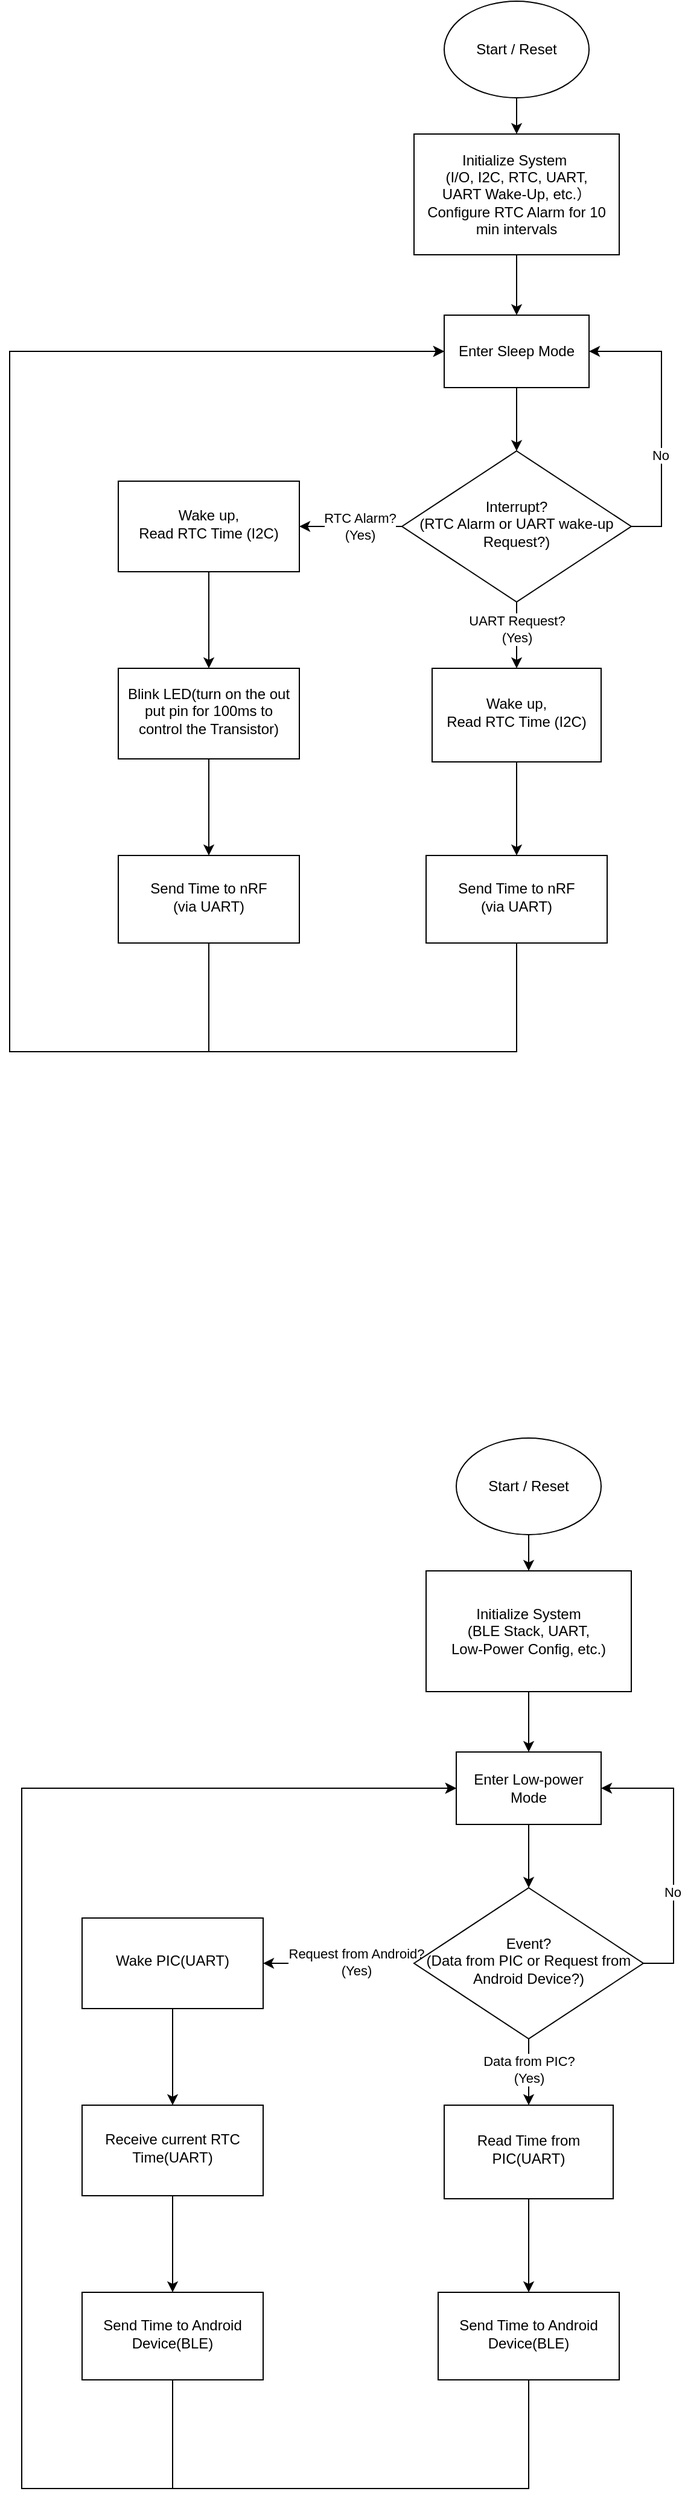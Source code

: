 <mxfile version="26.1.0">
  <diagram id="C5RBs43oDa-KdzZeNtuy" name="Page-1">
    <mxGraphModel dx="2099" dy="807" grid="1" gridSize="10" guides="1" tooltips="1" connect="1" arrows="1" fold="1" page="1" pageScale="1" pageWidth="827" pageHeight="1169" math="0" shadow="0">
      <root>
        <mxCell id="WIyWlLk6GJQsqaUBKTNV-0" />
        <mxCell id="WIyWlLk6GJQsqaUBKTNV-1" parent="WIyWlLk6GJQsqaUBKTNV-0" />
        <mxCell id="nERVmw4V_uBVeB2J8nC3-8" style="edgeStyle=orthogonalEdgeStyle;rounded=0;orthogonalLoop=1;jettySize=auto;html=1;" edge="1" parent="WIyWlLk6GJQsqaUBKTNV-1" source="WIyWlLk6GJQsqaUBKTNV-6" target="nERVmw4V_uBVeB2J8nC3-5">
          <mxGeometry relative="1" as="geometry">
            <mxPoint x="290" y="452.5" as="sourcePoint" />
            <mxPoint x="350" y="370" as="targetPoint" />
            <Array as="points">
              <mxPoint x="340" y="475" />
              <mxPoint x="340" y="330" />
            </Array>
          </mxGeometry>
        </mxCell>
        <mxCell id="nERVmw4V_uBVeB2J8nC3-9" value="No" style="edgeLabel;html=1;align=center;verticalAlign=middle;resizable=0;points=[];" vertex="1" connectable="0" parent="nERVmw4V_uBVeB2J8nC3-8">
          <mxGeometry x="-0.267" y="1" relative="1" as="geometry">
            <mxPoint as="offset" />
          </mxGeometry>
        </mxCell>
        <mxCell id="nERVmw4V_uBVeB2J8nC3-11" value="" style="edgeStyle=orthogonalEdgeStyle;rounded=0;orthogonalLoop=1;jettySize=auto;html=1;" edge="1" parent="WIyWlLk6GJQsqaUBKTNV-1" source="WIyWlLk6GJQsqaUBKTNV-6" target="nERVmw4V_uBVeB2J8nC3-10">
          <mxGeometry relative="1" as="geometry" />
        </mxCell>
        <mxCell id="nERVmw4V_uBVeB2J8nC3-45" value="RTC Alarm?&lt;div&gt;(Yes)&lt;/div&gt;" style="edgeLabel;html=1;align=center;verticalAlign=middle;resizable=0;points=[];" vertex="1" connectable="0" parent="nERVmw4V_uBVeB2J8nC3-11">
          <mxGeometry x="-0.365" y="-1" relative="1" as="geometry">
            <mxPoint x="-8" y="1" as="offset" />
          </mxGeometry>
        </mxCell>
        <mxCell id="nERVmw4V_uBVeB2J8nC3-17" value="" style="edgeStyle=orthogonalEdgeStyle;rounded=0;orthogonalLoop=1;jettySize=auto;html=1;" edge="1" parent="WIyWlLk6GJQsqaUBKTNV-1" source="WIyWlLk6GJQsqaUBKTNV-6" target="nERVmw4V_uBVeB2J8nC3-16">
          <mxGeometry relative="1" as="geometry" />
        </mxCell>
        <mxCell id="nERVmw4V_uBVeB2J8nC3-46" value="UART Request?&lt;div&gt;(Yes)&lt;/div&gt;" style="edgeLabel;html=1;align=center;verticalAlign=middle;resizable=0;points=[];" vertex="1" connectable="0" parent="nERVmw4V_uBVeB2J8nC3-17">
          <mxGeometry x="-0.473" y="3" relative="1" as="geometry">
            <mxPoint x="-3" y="8" as="offset" />
          </mxGeometry>
        </mxCell>
        <mxCell id="WIyWlLk6GJQsqaUBKTNV-6" value="Interrupt?&lt;div&gt;(RTC Alarm or UART wake-up Request?)&lt;/div&gt;" style="rhombus;whiteSpace=wrap;html=1;shadow=0;fontFamily=Helvetica;fontSize=12;align=center;strokeWidth=1;spacing=6;spacingTop=-4;" parent="WIyWlLk6GJQsqaUBKTNV-1" vertex="1">
          <mxGeometry x="125" y="412.5" width="190" height="125" as="geometry" />
        </mxCell>
        <mxCell id="nERVmw4V_uBVeB2J8nC3-3" value="" style="edgeStyle=orthogonalEdgeStyle;rounded=0;orthogonalLoop=1;jettySize=auto;html=1;" edge="1" parent="WIyWlLk6GJQsqaUBKTNV-1" source="nERVmw4V_uBVeB2J8nC3-0" target="nERVmw4V_uBVeB2J8nC3-2">
          <mxGeometry relative="1" as="geometry" />
        </mxCell>
        <mxCell id="nERVmw4V_uBVeB2J8nC3-0" value="Start / Reset" style="ellipse;whiteSpace=wrap;html=1;" vertex="1" parent="WIyWlLk6GJQsqaUBKTNV-1">
          <mxGeometry x="160" y="40" width="120" height="80" as="geometry" />
        </mxCell>
        <mxCell id="nERVmw4V_uBVeB2J8nC3-6" value="" style="edgeStyle=orthogonalEdgeStyle;rounded=0;orthogonalLoop=1;jettySize=auto;html=1;" edge="1" parent="WIyWlLk6GJQsqaUBKTNV-1" source="nERVmw4V_uBVeB2J8nC3-2" target="nERVmw4V_uBVeB2J8nC3-5">
          <mxGeometry relative="1" as="geometry" />
        </mxCell>
        <mxCell id="nERVmw4V_uBVeB2J8nC3-2" value="&lt;div&gt;Initialize System&amp;nbsp;&lt;/div&gt;&lt;div&gt;(I/O, I2C, RTC, UART,&lt;/div&gt;&lt;div&gt;UART Wake-Up, etc.）&lt;/div&gt;&lt;div&gt;&lt;span style=&quot;background-color: transparent; color: light-dark(rgb(0, 0, 0), rgb(255, 255, 255));&quot;&gt;Configure RTC Alarm for 10 min intervals&lt;/span&gt;&lt;/div&gt;" style="rounded=0;whiteSpace=wrap;html=1;" vertex="1" parent="WIyWlLk6GJQsqaUBKTNV-1">
          <mxGeometry x="135" y="150" width="170" height="100" as="geometry" />
        </mxCell>
        <mxCell id="nERVmw4V_uBVeB2J8nC3-7" value="" style="edgeStyle=orthogonalEdgeStyle;rounded=0;orthogonalLoop=1;jettySize=auto;html=1;" edge="1" parent="WIyWlLk6GJQsqaUBKTNV-1" source="nERVmw4V_uBVeB2J8nC3-5" target="WIyWlLk6GJQsqaUBKTNV-6">
          <mxGeometry relative="1" as="geometry" />
        </mxCell>
        <mxCell id="nERVmw4V_uBVeB2J8nC3-5" value="Enter Sleep Mode" style="rounded=0;whiteSpace=wrap;html=1;" vertex="1" parent="WIyWlLk6GJQsqaUBKTNV-1">
          <mxGeometry x="160" y="300" width="120" height="60" as="geometry" />
        </mxCell>
        <mxCell id="nERVmw4V_uBVeB2J8nC3-13" value="" style="edgeStyle=orthogonalEdgeStyle;rounded=0;orthogonalLoop=1;jettySize=auto;html=1;" edge="1" parent="WIyWlLk6GJQsqaUBKTNV-1" source="nERVmw4V_uBVeB2J8nC3-10" target="nERVmw4V_uBVeB2J8nC3-12">
          <mxGeometry relative="1" as="geometry" />
        </mxCell>
        <mxCell id="nERVmw4V_uBVeB2J8nC3-10" value="&lt;div&gt;&lt;span style=&quot;background-color: transparent; color: light-dark(rgb(0, 0, 0), rgb(255, 255, 255));&quot;&gt;Wake up,&lt;/span&gt;&lt;/div&gt;&lt;div&gt;&lt;span style=&quot;background-color: transparent; color: light-dark(rgb(0, 0, 0), rgb(255, 255, 255));&quot;&gt;Read RTC Time (I2C)&lt;/span&gt;&lt;/div&gt;" style="whiteSpace=wrap;html=1;shadow=0;strokeWidth=1;spacing=6;spacingTop=-4;" vertex="1" parent="WIyWlLk6GJQsqaUBKTNV-1">
          <mxGeometry x="-110" y="437.5" width="150" height="75" as="geometry" />
        </mxCell>
        <mxCell id="nERVmw4V_uBVeB2J8nC3-15" value="" style="edgeStyle=orthogonalEdgeStyle;rounded=0;orthogonalLoop=1;jettySize=auto;html=1;" edge="1" parent="WIyWlLk6GJQsqaUBKTNV-1" source="nERVmw4V_uBVeB2J8nC3-12" target="nERVmw4V_uBVeB2J8nC3-14">
          <mxGeometry relative="1" as="geometry" />
        </mxCell>
        <mxCell id="nERVmw4V_uBVeB2J8nC3-12" value="&lt;div&gt;&lt;span style=&quot;background-color: transparent; color: light-dark(rgb(0, 0, 0), rgb(255, 255, 255));&quot;&gt;Blink LED(turn on the out put pin for 100ms to control the Transistor)&lt;/span&gt;&lt;/div&gt;" style="whiteSpace=wrap;html=1;shadow=0;strokeWidth=1;spacing=6;spacingTop=-4;" vertex="1" parent="WIyWlLk6GJQsqaUBKTNV-1">
          <mxGeometry x="-110" y="592.5" width="150" height="75" as="geometry" />
        </mxCell>
        <mxCell id="nERVmw4V_uBVeB2J8nC3-21" value="" style="edgeStyle=orthogonalEdgeStyle;rounded=0;orthogonalLoop=1;jettySize=auto;html=1;" edge="1" parent="WIyWlLk6GJQsqaUBKTNV-1" source="nERVmw4V_uBVeB2J8nC3-14" target="nERVmw4V_uBVeB2J8nC3-5">
          <mxGeometry relative="1" as="geometry">
            <mxPoint x="-180" y="660" as="targetPoint" />
            <Array as="points">
              <mxPoint x="-35" y="910" />
              <mxPoint x="-200" y="910" />
              <mxPoint x="-200" y="330" />
            </Array>
          </mxGeometry>
        </mxCell>
        <mxCell id="nERVmw4V_uBVeB2J8nC3-14" value="Send Time to nRF&lt;div&gt;(via UART)&lt;/div&gt;" style="whiteSpace=wrap;html=1;shadow=0;strokeWidth=1;spacing=6;spacingTop=-4;" vertex="1" parent="WIyWlLk6GJQsqaUBKTNV-1">
          <mxGeometry x="-110" y="747.5" width="150" height="72.5" as="geometry" />
        </mxCell>
        <mxCell id="nERVmw4V_uBVeB2J8nC3-19" value="" style="edgeStyle=orthogonalEdgeStyle;rounded=0;orthogonalLoop=1;jettySize=auto;html=1;" edge="1" parent="WIyWlLk6GJQsqaUBKTNV-1" source="nERVmw4V_uBVeB2J8nC3-16" target="nERVmw4V_uBVeB2J8nC3-18">
          <mxGeometry relative="1" as="geometry" />
        </mxCell>
        <mxCell id="nERVmw4V_uBVeB2J8nC3-16" value="Wake up,&lt;br&gt;Read RTC Time (I2C)" style="whiteSpace=wrap;html=1;shadow=0;strokeWidth=1;spacing=6;spacingTop=-4;" vertex="1" parent="WIyWlLk6GJQsqaUBKTNV-1">
          <mxGeometry x="150" y="592.5" width="140" height="77.5" as="geometry" />
        </mxCell>
        <mxCell id="nERVmw4V_uBVeB2J8nC3-23" value="" style="edgeStyle=orthogonalEdgeStyle;rounded=0;orthogonalLoop=1;jettySize=auto;html=1;entryX=0;entryY=0.5;entryDx=0;entryDy=0;" edge="1" parent="WIyWlLk6GJQsqaUBKTNV-1" source="nERVmw4V_uBVeB2J8nC3-18" target="nERVmw4V_uBVeB2J8nC3-5">
          <mxGeometry relative="1" as="geometry">
            <mxPoint x="95" y="860" as="targetPoint" />
            <Array as="points">
              <mxPoint x="220" y="910" />
              <mxPoint x="-200" y="910" />
              <mxPoint x="-200" y="330" />
            </Array>
          </mxGeometry>
        </mxCell>
        <mxCell id="nERVmw4V_uBVeB2J8nC3-18" value="Send Time to nRF&lt;div&gt;(via UART)&lt;/div&gt;" style="whiteSpace=wrap;html=1;shadow=0;strokeWidth=1;spacing=6;spacingTop=-4;" vertex="1" parent="WIyWlLk6GJQsqaUBKTNV-1">
          <mxGeometry x="145" y="747.5" width="150" height="72.5" as="geometry" />
        </mxCell>
        <mxCell id="nERVmw4V_uBVeB2J8nC3-24" style="edgeStyle=orthogonalEdgeStyle;rounded=0;orthogonalLoop=1;jettySize=auto;html=1;" edge="1" parent="WIyWlLk6GJQsqaUBKTNV-1" source="nERVmw4V_uBVeB2J8nC3-28" target="nERVmw4V_uBVeB2J8nC3-34">
          <mxGeometry relative="1" as="geometry">
            <mxPoint x="300" y="1642.5" as="sourcePoint" />
            <mxPoint x="360" y="1560" as="targetPoint" />
            <Array as="points">
              <mxPoint x="350" y="1665" />
              <mxPoint x="350" y="1520" />
            </Array>
          </mxGeometry>
        </mxCell>
        <mxCell id="nERVmw4V_uBVeB2J8nC3-25" value="No" style="edgeLabel;html=1;align=center;verticalAlign=middle;resizable=0;points=[];" vertex="1" connectable="0" parent="nERVmw4V_uBVeB2J8nC3-24">
          <mxGeometry x="-0.267" y="1" relative="1" as="geometry">
            <mxPoint as="offset" />
          </mxGeometry>
        </mxCell>
        <mxCell id="nERVmw4V_uBVeB2J8nC3-26" value="" style="edgeStyle=orthogonalEdgeStyle;rounded=0;orthogonalLoop=1;jettySize=auto;html=1;" edge="1" parent="WIyWlLk6GJQsqaUBKTNV-1" source="nERVmw4V_uBVeB2J8nC3-28" target="nERVmw4V_uBVeB2J8nC3-36">
          <mxGeometry relative="1" as="geometry" />
        </mxCell>
        <mxCell id="nERVmw4V_uBVeB2J8nC3-47" value="&lt;div&gt;&lt;span style=&quot;background-color: light-dark(#ffffff, var(--ge-dark-color, #121212)); color: light-dark(rgb(0, 0, 0), rgb(255, 255, 255));&quot;&gt;Request from Android?&lt;/span&gt;&lt;/div&gt;&lt;div&gt;(Yes)&lt;/div&gt;" style="edgeLabel;html=1;align=center;verticalAlign=middle;resizable=0;points=[];" vertex="1" connectable="0" parent="nERVmw4V_uBVeB2J8nC3-26">
          <mxGeometry x="-0.224" y="-1" relative="1" as="geometry">
            <mxPoint as="offset" />
          </mxGeometry>
        </mxCell>
        <mxCell id="nERVmw4V_uBVeB2J8nC3-27" value="" style="edgeStyle=orthogonalEdgeStyle;rounded=0;orthogonalLoop=1;jettySize=auto;html=1;" edge="1" parent="WIyWlLk6GJQsqaUBKTNV-1" source="nERVmw4V_uBVeB2J8nC3-28" target="nERVmw4V_uBVeB2J8nC3-42">
          <mxGeometry relative="1" as="geometry" />
        </mxCell>
        <mxCell id="nERVmw4V_uBVeB2J8nC3-49" value="Data from PIC?&lt;div&gt;(Yes)&lt;/div&gt;" style="edgeLabel;html=1;align=center;verticalAlign=middle;resizable=0;points=[];" vertex="1" connectable="0" parent="nERVmw4V_uBVeB2J8nC3-27">
          <mxGeometry x="-0.073" relative="1" as="geometry">
            <mxPoint as="offset" />
          </mxGeometry>
        </mxCell>
        <mxCell id="nERVmw4V_uBVeB2J8nC3-28" value="Event?&lt;div&gt;(Data from PIC or Request from Android Device?)&lt;/div&gt;" style="rhombus;whiteSpace=wrap;html=1;shadow=0;fontFamily=Helvetica;fontSize=12;align=center;strokeWidth=1;spacing=6;spacingTop=-4;" vertex="1" parent="WIyWlLk6GJQsqaUBKTNV-1">
          <mxGeometry x="135" y="1602.5" width="190" height="125" as="geometry" />
        </mxCell>
        <mxCell id="nERVmw4V_uBVeB2J8nC3-29" value="" style="edgeStyle=orthogonalEdgeStyle;rounded=0;orthogonalLoop=1;jettySize=auto;html=1;" edge="1" parent="WIyWlLk6GJQsqaUBKTNV-1" source="nERVmw4V_uBVeB2J8nC3-30" target="nERVmw4V_uBVeB2J8nC3-32">
          <mxGeometry relative="1" as="geometry" />
        </mxCell>
        <mxCell id="nERVmw4V_uBVeB2J8nC3-30" value="Start / Reset" style="ellipse;whiteSpace=wrap;html=1;" vertex="1" parent="WIyWlLk6GJQsqaUBKTNV-1">
          <mxGeometry x="170" y="1230" width="120" height="80" as="geometry" />
        </mxCell>
        <mxCell id="nERVmw4V_uBVeB2J8nC3-31" value="" style="edgeStyle=orthogonalEdgeStyle;rounded=0;orthogonalLoop=1;jettySize=auto;html=1;" edge="1" parent="WIyWlLk6GJQsqaUBKTNV-1" source="nERVmw4V_uBVeB2J8nC3-32" target="nERVmw4V_uBVeB2J8nC3-34">
          <mxGeometry relative="1" as="geometry" />
        </mxCell>
        <mxCell id="nERVmw4V_uBVeB2J8nC3-32" value="Initialize System&lt;div&gt;(BLE Stack, UART,&lt;/div&gt;&lt;div&gt;Low-Power Config, etc.)&lt;/div&gt;" style="rounded=0;whiteSpace=wrap;html=1;" vertex="1" parent="WIyWlLk6GJQsqaUBKTNV-1">
          <mxGeometry x="145" y="1340" width="170" height="100" as="geometry" />
        </mxCell>
        <mxCell id="nERVmw4V_uBVeB2J8nC3-33" value="" style="edgeStyle=orthogonalEdgeStyle;rounded=0;orthogonalLoop=1;jettySize=auto;html=1;" edge="1" parent="WIyWlLk6GJQsqaUBKTNV-1" source="nERVmw4V_uBVeB2J8nC3-34" target="nERVmw4V_uBVeB2J8nC3-28">
          <mxGeometry relative="1" as="geometry" />
        </mxCell>
        <mxCell id="nERVmw4V_uBVeB2J8nC3-34" value="Enter Low-power Mode" style="rounded=0;whiteSpace=wrap;html=1;" vertex="1" parent="WIyWlLk6GJQsqaUBKTNV-1">
          <mxGeometry x="170" y="1490" width="120" height="60" as="geometry" />
        </mxCell>
        <mxCell id="nERVmw4V_uBVeB2J8nC3-35" value="" style="edgeStyle=orthogonalEdgeStyle;rounded=0;orthogonalLoop=1;jettySize=auto;html=1;" edge="1" parent="WIyWlLk6GJQsqaUBKTNV-1" source="nERVmw4V_uBVeB2J8nC3-36" target="nERVmw4V_uBVeB2J8nC3-38">
          <mxGeometry relative="1" as="geometry" />
        </mxCell>
        <mxCell id="nERVmw4V_uBVeB2J8nC3-36" value="&lt;div&gt;&lt;span style=&quot;background-color: transparent; color: light-dark(rgb(0, 0, 0), rgb(255, 255, 255));&quot;&gt;Wake PIC(UART)&lt;/span&gt;&lt;/div&gt;" style="whiteSpace=wrap;html=1;shadow=0;strokeWidth=1;spacing=6;spacingTop=-4;" vertex="1" parent="WIyWlLk6GJQsqaUBKTNV-1">
          <mxGeometry x="-140" y="1627.5" width="150" height="75" as="geometry" />
        </mxCell>
        <mxCell id="nERVmw4V_uBVeB2J8nC3-37" value="" style="edgeStyle=orthogonalEdgeStyle;rounded=0;orthogonalLoop=1;jettySize=auto;html=1;" edge="1" parent="WIyWlLk6GJQsqaUBKTNV-1" source="nERVmw4V_uBVeB2J8nC3-38" target="nERVmw4V_uBVeB2J8nC3-40">
          <mxGeometry relative="1" as="geometry" />
        </mxCell>
        <mxCell id="nERVmw4V_uBVeB2J8nC3-38" value="Receive current RTC Time(UART)" style="whiteSpace=wrap;html=1;shadow=0;strokeWidth=1;spacing=6;spacingTop=-4;" vertex="1" parent="WIyWlLk6GJQsqaUBKTNV-1">
          <mxGeometry x="-140" y="1782.5" width="150" height="75" as="geometry" />
        </mxCell>
        <mxCell id="nERVmw4V_uBVeB2J8nC3-39" value="" style="edgeStyle=orthogonalEdgeStyle;rounded=0;orthogonalLoop=1;jettySize=auto;html=1;" edge="1" parent="WIyWlLk6GJQsqaUBKTNV-1" source="nERVmw4V_uBVeB2J8nC3-40" target="nERVmw4V_uBVeB2J8nC3-34">
          <mxGeometry relative="1" as="geometry">
            <mxPoint x="-170" y="1850" as="targetPoint" />
            <Array as="points">
              <mxPoint x="-65" y="2100" />
              <mxPoint x="-190" y="2100" />
              <mxPoint x="-190" y="1520" />
            </Array>
          </mxGeometry>
        </mxCell>
        <mxCell id="nERVmw4V_uBVeB2J8nC3-40" value="Send Time to Android Device(BLE)" style="whiteSpace=wrap;html=1;shadow=0;strokeWidth=1;spacing=6;spacingTop=-4;" vertex="1" parent="WIyWlLk6GJQsqaUBKTNV-1">
          <mxGeometry x="-140" y="1937.5" width="150" height="72.5" as="geometry" />
        </mxCell>
        <mxCell id="nERVmw4V_uBVeB2J8nC3-41" value="" style="edgeStyle=orthogonalEdgeStyle;rounded=0;orthogonalLoop=1;jettySize=auto;html=1;" edge="1" parent="WIyWlLk6GJQsqaUBKTNV-1" source="nERVmw4V_uBVeB2J8nC3-42" target="nERVmw4V_uBVeB2J8nC3-44">
          <mxGeometry relative="1" as="geometry" />
        </mxCell>
        <mxCell id="nERVmw4V_uBVeB2J8nC3-42" value="Read Time from PIC(UART)" style="whiteSpace=wrap;html=1;shadow=0;strokeWidth=1;spacing=6;spacingTop=-4;" vertex="1" parent="WIyWlLk6GJQsqaUBKTNV-1">
          <mxGeometry x="160" y="1782.5" width="140" height="77.5" as="geometry" />
        </mxCell>
        <mxCell id="nERVmw4V_uBVeB2J8nC3-43" value="" style="edgeStyle=orthogonalEdgeStyle;rounded=0;orthogonalLoop=1;jettySize=auto;html=1;entryX=0;entryY=0.5;entryDx=0;entryDy=0;" edge="1" parent="WIyWlLk6GJQsqaUBKTNV-1" source="nERVmw4V_uBVeB2J8nC3-44" target="nERVmw4V_uBVeB2J8nC3-34">
          <mxGeometry relative="1" as="geometry">
            <mxPoint x="105" y="2050" as="targetPoint" />
            <Array as="points">
              <mxPoint x="230" y="2100" />
              <mxPoint x="-190" y="2100" />
              <mxPoint x="-190" y="1520" />
            </Array>
          </mxGeometry>
        </mxCell>
        <mxCell id="nERVmw4V_uBVeB2J8nC3-44" value="Send Time to Android Device(BLE)" style="whiteSpace=wrap;html=1;shadow=0;strokeWidth=1;spacing=6;spacingTop=-4;" vertex="1" parent="WIyWlLk6GJQsqaUBKTNV-1">
          <mxGeometry x="155" y="1937.5" width="150" height="72.5" as="geometry" />
        </mxCell>
      </root>
    </mxGraphModel>
  </diagram>
</mxfile>

